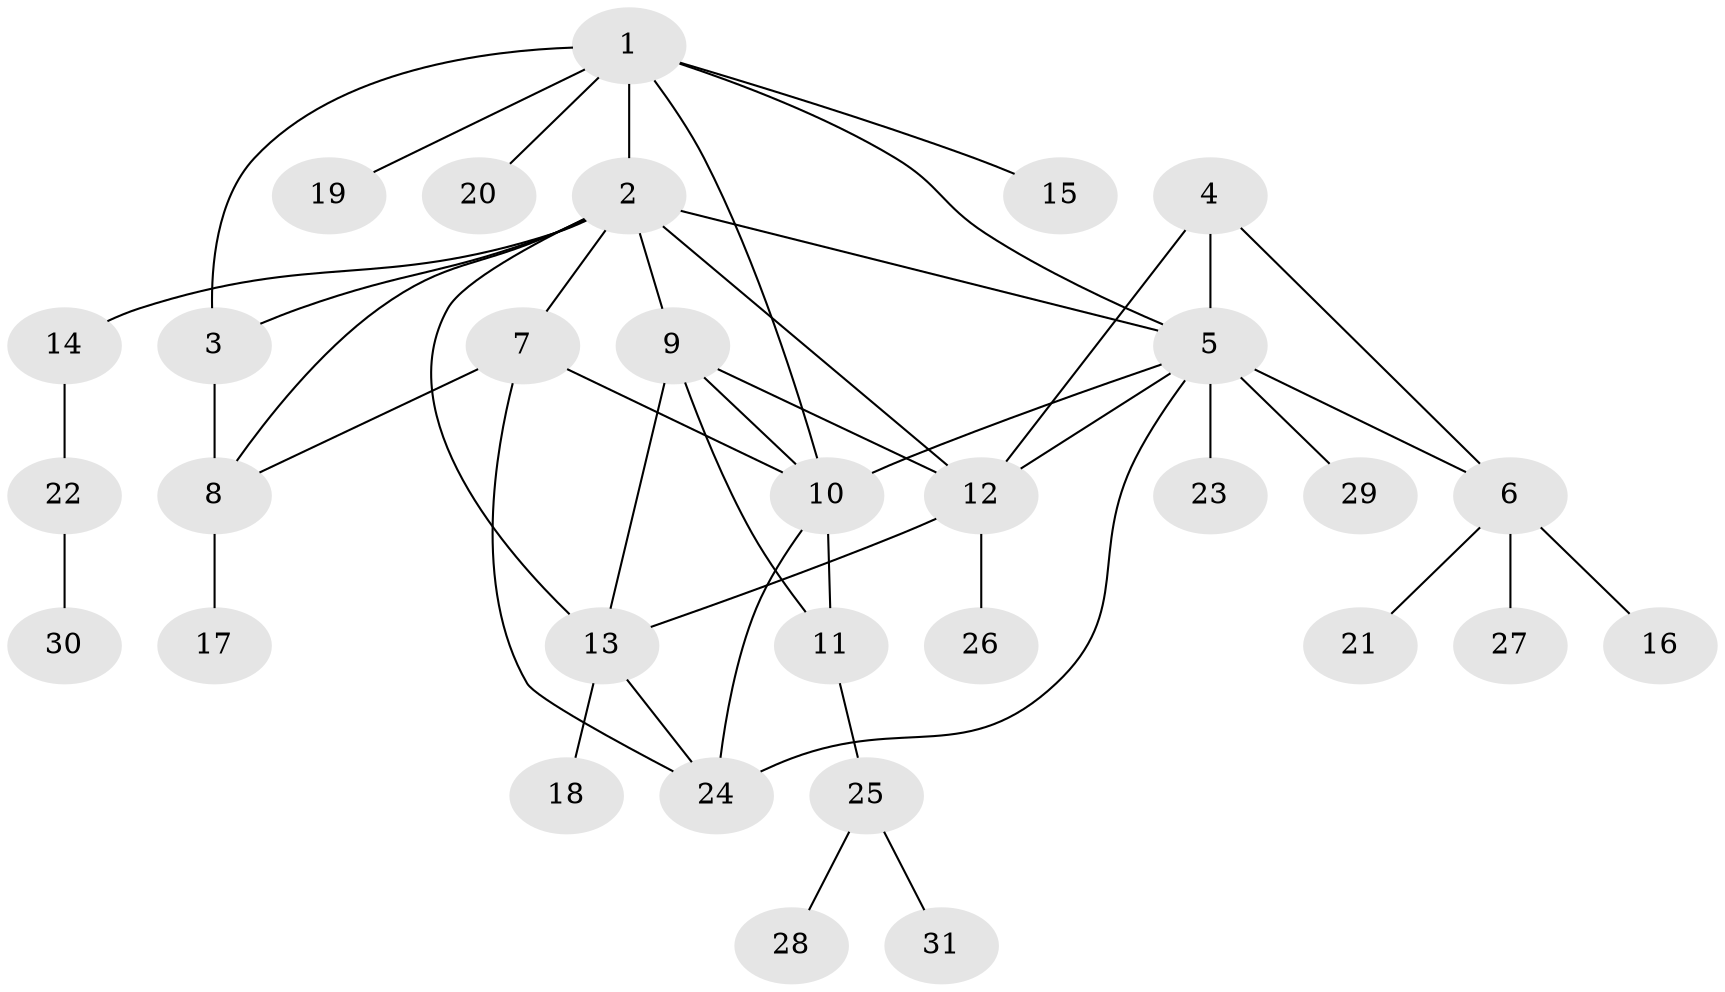 // original degree distribution, {8: 0.03225806451612903, 5: 0.016129032258064516, 3: 0.06451612903225806, 4: 0.0967741935483871, 12: 0.016129032258064516, 6: 0.03225806451612903, 7: 0.04838709677419355, 1: 0.4838709677419355, 2: 0.20967741935483872}
// Generated by graph-tools (version 1.1) at 2025/37/03/09/25 02:37:44]
// undirected, 31 vertices, 47 edges
graph export_dot {
graph [start="1"]
  node [color=gray90,style=filled];
  1;
  2;
  3;
  4;
  5;
  6;
  7;
  8;
  9;
  10;
  11;
  12;
  13;
  14;
  15;
  16;
  17;
  18;
  19;
  20;
  21;
  22;
  23;
  24;
  25;
  26;
  27;
  28;
  29;
  30;
  31;
  1 -- 2 [weight=1.0];
  1 -- 3 [weight=1.0];
  1 -- 5 [weight=1.0];
  1 -- 10 [weight=1.0];
  1 -- 15 [weight=1.0];
  1 -- 19 [weight=1.0];
  1 -- 20 [weight=1.0];
  2 -- 3 [weight=1.0];
  2 -- 5 [weight=1.0];
  2 -- 7 [weight=1.0];
  2 -- 8 [weight=1.0];
  2 -- 9 [weight=1.0];
  2 -- 12 [weight=1.0];
  2 -- 13 [weight=2.0];
  2 -- 14 [weight=1.0];
  3 -- 8 [weight=3.0];
  4 -- 5 [weight=1.0];
  4 -- 6 [weight=1.0];
  4 -- 12 [weight=1.0];
  5 -- 6 [weight=1.0];
  5 -- 10 [weight=1.0];
  5 -- 12 [weight=1.0];
  5 -- 23 [weight=1.0];
  5 -- 24 [weight=1.0];
  5 -- 29 [weight=3.0];
  6 -- 16 [weight=1.0];
  6 -- 21 [weight=1.0];
  6 -- 27 [weight=1.0];
  7 -- 8 [weight=1.0];
  7 -- 10 [weight=1.0];
  7 -- 24 [weight=2.0];
  8 -- 17 [weight=1.0];
  9 -- 10 [weight=1.0];
  9 -- 11 [weight=1.0];
  9 -- 12 [weight=1.0];
  9 -- 13 [weight=1.0];
  10 -- 11 [weight=1.0];
  10 -- 24 [weight=1.0];
  11 -- 25 [weight=1.0];
  12 -- 13 [weight=1.0];
  12 -- 26 [weight=2.0];
  13 -- 18 [weight=3.0];
  13 -- 24 [weight=1.0];
  14 -- 22 [weight=2.0];
  22 -- 30 [weight=1.0];
  25 -- 28 [weight=1.0];
  25 -- 31 [weight=1.0];
}

